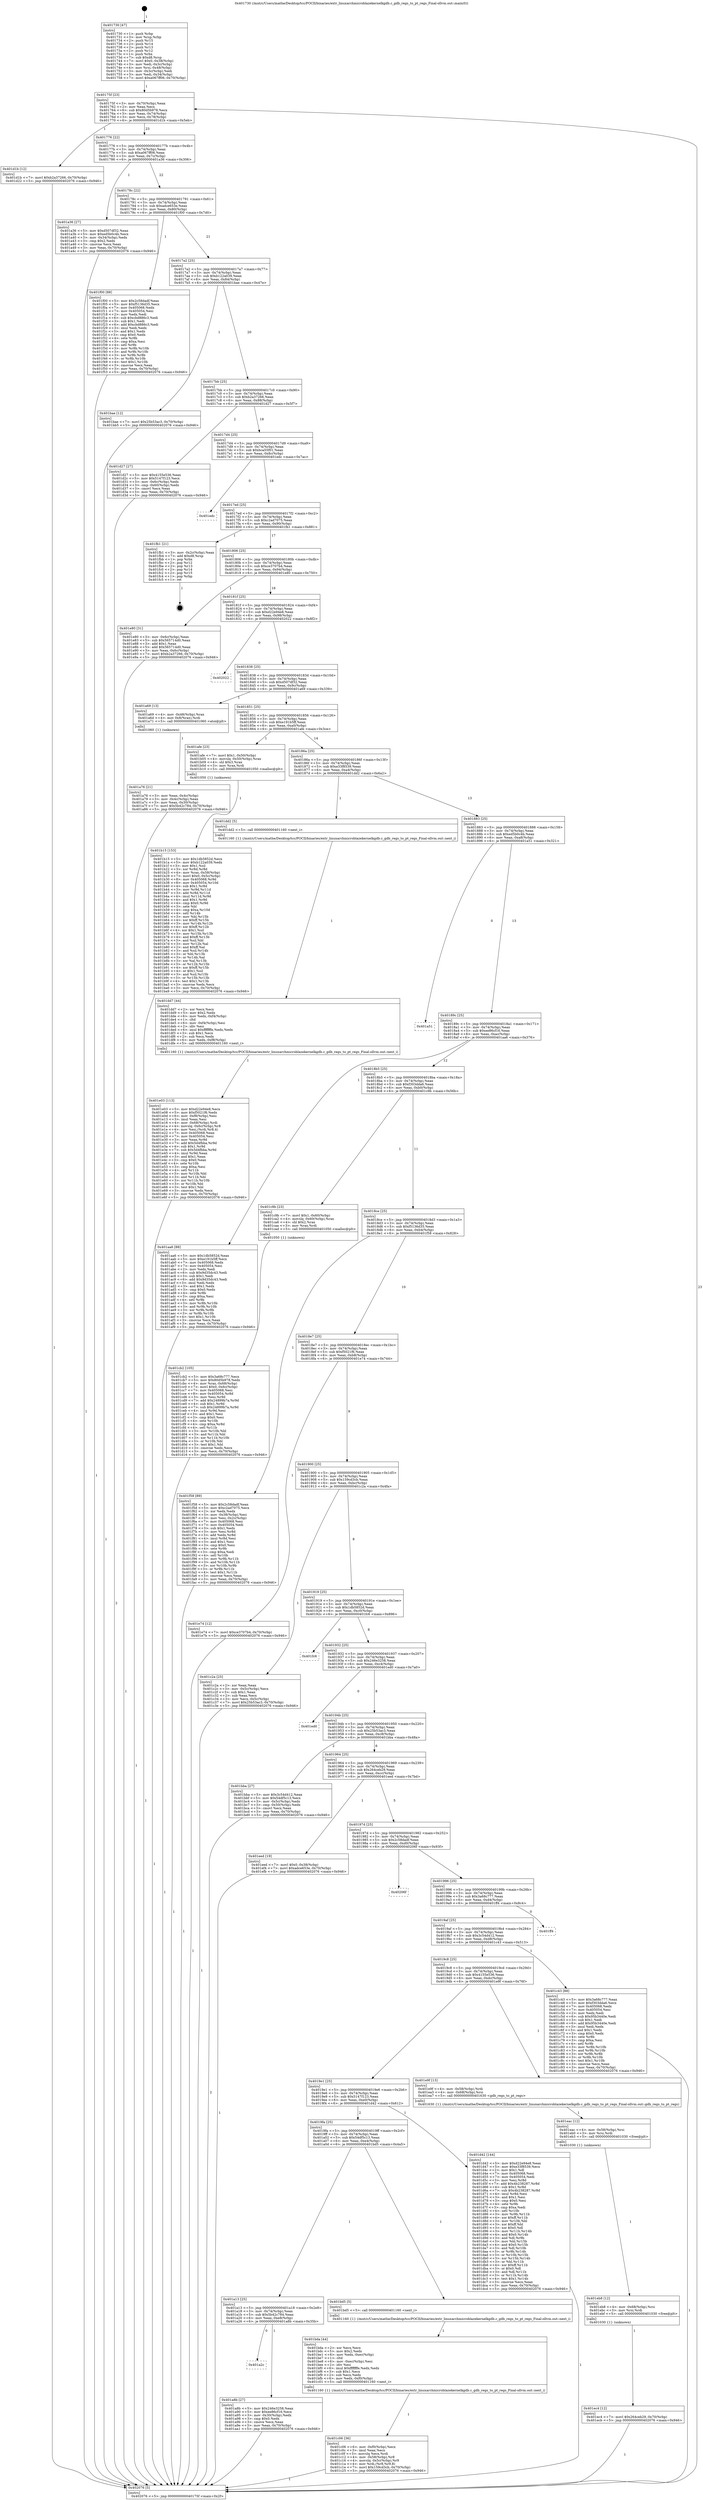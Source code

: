 digraph "0x401730" {
  label = "0x401730 (/mnt/c/Users/mathe/Desktop/tcc/POCII/binaries/extr_linuxarchmicroblazekernelkgdb.c_gdb_regs_to_pt_regs_Final-ollvm.out::main(0))"
  labelloc = "t"
  node[shape=record]

  Entry [label="",width=0.3,height=0.3,shape=circle,fillcolor=black,style=filled]
  "0x40175f" [label="{
     0x40175f [23]\l
     | [instrs]\l
     &nbsp;&nbsp;0x40175f \<+3\>: mov -0x70(%rbp),%eax\l
     &nbsp;&nbsp;0x401762 \<+2\>: mov %eax,%ecx\l
     &nbsp;&nbsp;0x401764 \<+6\>: sub $0x80d5b978,%ecx\l
     &nbsp;&nbsp;0x40176a \<+3\>: mov %eax,-0x74(%rbp)\l
     &nbsp;&nbsp;0x40176d \<+3\>: mov %ecx,-0x78(%rbp)\l
     &nbsp;&nbsp;0x401770 \<+6\>: je 0000000000401d1b \<main+0x5eb\>\l
  }"]
  "0x401d1b" [label="{
     0x401d1b [12]\l
     | [instrs]\l
     &nbsp;&nbsp;0x401d1b \<+7\>: movl $0xb2a37266,-0x70(%rbp)\l
     &nbsp;&nbsp;0x401d22 \<+5\>: jmp 0000000000402076 \<main+0x946\>\l
  }"]
  "0x401776" [label="{
     0x401776 [22]\l
     | [instrs]\l
     &nbsp;&nbsp;0x401776 \<+5\>: jmp 000000000040177b \<main+0x4b\>\l
     &nbsp;&nbsp;0x40177b \<+3\>: mov -0x74(%rbp),%eax\l
     &nbsp;&nbsp;0x40177e \<+5\>: sub $0xa067ff06,%eax\l
     &nbsp;&nbsp;0x401783 \<+3\>: mov %eax,-0x7c(%rbp)\l
     &nbsp;&nbsp;0x401786 \<+6\>: je 0000000000401a36 \<main+0x306\>\l
  }"]
  Exit [label="",width=0.3,height=0.3,shape=circle,fillcolor=black,style=filled,peripheries=2]
  "0x401a36" [label="{
     0x401a36 [27]\l
     | [instrs]\l
     &nbsp;&nbsp;0x401a36 \<+5\>: mov $0xd507df32,%eax\l
     &nbsp;&nbsp;0x401a3b \<+5\>: mov $0xed5b0c4b,%ecx\l
     &nbsp;&nbsp;0x401a40 \<+3\>: mov -0x34(%rbp),%edx\l
     &nbsp;&nbsp;0x401a43 \<+3\>: cmp $0x2,%edx\l
     &nbsp;&nbsp;0x401a46 \<+3\>: cmovne %ecx,%eax\l
     &nbsp;&nbsp;0x401a49 \<+3\>: mov %eax,-0x70(%rbp)\l
     &nbsp;&nbsp;0x401a4c \<+5\>: jmp 0000000000402076 \<main+0x946\>\l
  }"]
  "0x40178c" [label="{
     0x40178c [22]\l
     | [instrs]\l
     &nbsp;&nbsp;0x40178c \<+5\>: jmp 0000000000401791 \<main+0x61\>\l
     &nbsp;&nbsp;0x401791 \<+3\>: mov -0x74(%rbp),%eax\l
     &nbsp;&nbsp;0x401794 \<+5\>: sub $0xadce653e,%eax\l
     &nbsp;&nbsp;0x401799 \<+3\>: mov %eax,-0x80(%rbp)\l
     &nbsp;&nbsp;0x40179c \<+6\>: je 0000000000401f00 \<main+0x7d0\>\l
  }"]
  "0x402076" [label="{
     0x402076 [5]\l
     | [instrs]\l
     &nbsp;&nbsp;0x402076 \<+5\>: jmp 000000000040175f \<main+0x2f\>\l
  }"]
  "0x401730" [label="{
     0x401730 [47]\l
     | [instrs]\l
     &nbsp;&nbsp;0x401730 \<+1\>: push %rbp\l
     &nbsp;&nbsp;0x401731 \<+3\>: mov %rsp,%rbp\l
     &nbsp;&nbsp;0x401734 \<+2\>: push %r15\l
     &nbsp;&nbsp;0x401736 \<+2\>: push %r14\l
     &nbsp;&nbsp;0x401738 \<+2\>: push %r13\l
     &nbsp;&nbsp;0x40173a \<+2\>: push %r12\l
     &nbsp;&nbsp;0x40173c \<+1\>: push %rbx\l
     &nbsp;&nbsp;0x40173d \<+7\>: sub $0xd8,%rsp\l
     &nbsp;&nbsp;0x401744 \<+7\>: movl $0x0,-0x38(%rbp)\l
     &nbsp;&nbsp;0x40174b \<+3\>: mov %edi,-0x3c(%rbp)\l
     &nbsp;&nbsp;0x40174e \<+4\>: mov %rsi,-0x48(%rbp)\l
     &nbsp;&nbsp;0x401752 \<+3\>: mov -0x3c(%rbp),%edi\l
     &nbsp;&nbsp;0x401755 \<+3\>: mov %edi,-0x34(%rbp)\l
     &nbsp;&nbsp;0x401758 \<+7\>: movl $0xa067ff06,-0x70(%rbp)\l
  }"]
  "0x401ec4" [label="{
     0x401ec4 [12]\l
     | [instrs]\l
     &nbsp;&nbsp;0x401ec4 \<+7\>: movl $0x264ceb29,-0x70(%rbp)\l
     &nbsp;&nbsp;0x401ecb \<+5\>: jmp 0000000000402076 \<main+0x946\>\l
  }"]
  "0x401f00" [label="{
     0x401f00 [88]\l
     | [instrs]\l
     &nbsp;&nbsp;0x401f00 \<+5\>: mov $0x2c58dadf,%eax\l
     &nbsp;&nbsp;0x401f05 \<+5\>: mov $0xf5136d35,%ecx\l
     &nbsp;&nbsp;0x401f0a \<+7\>: mov 0x405068,%edx\l
     &nbsp;&nbsp;0x401f11 \<+7\>: mov 0x405054,%esi\l
     &nbsp;&nbsp;0x401f18 \<+2\>: mov %edx,%edi\l
     &nbsp;&nbsp;0x401f1a \<+6\>: sub $0xcbd886c3,%edi\l
     &nbsp;&nbsp;0x401f20 \<+3\>: sub $0x1,%edi\l
     &nbsp;&nbsp;0x401f23 \<+6\>: add $0xcbd886c3,%edi\l
     &nbsp;&nbsp;0x401f29 \<+3\>: imul %edi,%edx\l
     &nbsp;&nbsp;0x401f2c \<+3\>: and $0x1,%edx\l
     &nbsp;&nbsp;0x401f2f \<+3\>: cmp $0x0,%edx\l
     &nbsp;&nbsp;0x401f32 \<+4\>: sete %r8b\l
     &nbsp;&nbsp;0x401f36 \<+3\>: cmp $0xa,%esi\l
     &nbsp;&nbsp;0x401f39 \<+4\>: setl %r9b\l
     &nbsp;&nbsp;0x401f3d \<+3\>: mov %r8b,%r10b\l
     &nbsp;&nbsp;0x401f40 \<+3\>: and %r9b,%r10b\l
     &nbsp;&nbsp;0x401f43 \<+3\>: xor %r9b,%r8b\l
     &nbsp;&nbsp;0x401f46 \<+3\>: or %r8b,%r10b\l
     &nbsp;&nbsp;0x401f49 \<+4\>: test $0x1,%r10b\l
     &nbsp;&nbsp;0x401f4d \<+3\>: cmovne %ecx,%eax\l
     &nbsp;&nbsp;0x401f50 \<+3\>: mov %eax,-0x70(%rbp)\l
     &nbsp;&nbsp;0x401f53 \<+5\>: jmp 0000000000402076 \<main+0x946\>\l
  }"]
  "0x4017a2" [label="{
     0x4017a2 [25]\l
     | [instrs]\l
     &nbsp;&nbsp;0x4017a2 \<+5\>: jmp 00000000004017a7 \<main+0x77\>\l
     &nbsp;&nbsp;0x4017a7 \<+3\>: mov -0x74(%rbp),%eax\l
     &nbsp;&nbsp;0x4017aa \<+5\>: sub $0xb122a039,%eax\l
     &nbsp;&nbsp;0x4017af \<+6\>: mov %eax,-0x84(%rbp)\l
     &nbsp;&nbsp;0x4017b5 \<+6\>: je 0000000000401bae \<main+0x47e\>\l
  }"]
  "0x401eb8" [label="{
     0x401eb8 [12]\l
     | [instrs]\l
     &nbsp;&nbsp;0x401eb8 \<+4\>: mov -0x68(%rbp),%rsi\l
     &nbsp;&nbsp;0x401ebc \<+3\>: mov %rsi,%rdi\l
     &nbsp;&nbsp;0x401ebf \<+5\>: call 0000000000401030 \<free@plt\>\l
     | [calls]\l
     &nbsp;&nbsp;0x401030 \{1\} (unknown)\l
  }"]
  "0x401bae" [label="{
     0x401bae [12]\l
     | [instrs]\l
     &nbsp;&nbsp;0x401bae \<+7\>: movl $0x25b53ac3,-0x70(%rbp)\l
     &nbsp;&nbsp;0x401bb5 \<+5\>: jmp 0000000000402076 \<main+0x946\>\l
  }"]
  "0x4017bb" [label="{
     0x4017bb [25]\l
     | [instrs]\l
     &nbsp;&nbsp;0x4017bb \<+5\>: jmp 00000000004017c0 \<main+0x90\>\l
     &nbsp;&nbsp;0x4017c0 \<+3\>: mov -0x74(%rbp),%eax\l
     &nbsp;&nbsp;0x4017c3 \<+5\>: sub $0xb2a37266,%eax\l
     &nbsp;&nbsp;0x4017c8 \<+6\>: mov %eax,-0x88(%rbp)\l
     &nbsp;&nbsp;0x4017ce \<+6\>: je 0000000000401d27 \<main+0x5f7\>\l
  }"]
  "0x401eac" [label="{
     0x401eac [12]\l
     | [instrs]\l
     &nbsp;&nbsp;0x401eac \<+4\>: mov -0x58(%rbp),%rsi\l
     &nbsp;&nbsp;0x401eb0 \<+3\>: mov %rsi,%rdi\l
     &nbsp;&nbsp;0x401eb3 \<+5\>: call 0000000000401030 \<free@plt\>\l
     | [calls]\l
     &nbsp;&nbsp;0x401030 \{1\} (unknown)\l
  }"]
  "0x401d27" [label="{
     0x401d27 [27]\l
     | [instrs]\l
     &nbsp;&nbsp;0x401d27 \<+5\>: mov $0x4155e536,%eax\l
     &nbsp;&nbsp;0x401d2c \<+5\>: mov $0x5147f123,%ecx\l
     &nbsp;&nbsp;0x401d31 \<+3\>: mov -0x6c(%rbp),%edx\l
     &nbsp;&nbsp;0x401d34 \<+3\>: cmp -0x60(%rbp),%edx\l
     &nbsp;&nbsp;0x401d37 \<+3\>: cmovl %ecx,%eax\l
     &nbsp;&nbsp;0x401d3a \<+3\>: mov %eax,-0x70(%rbp)\l
     &nbsp;&nbsp;0x401d3d \<+5\>: jmp 0000000000402076 \<main+0x946\>\l
  }"]
  "0x4017d4" [label="{
     0x4017d4 [25]\l
     | [instrs]\l
     &nbsp;&nbsp;0x4017d4 \<+5\>: jmp 00000000004017d9 \<main+0xa9\>\l
     &nbsp;&nbsp;0x4017d9 \<+3\>: mov -0x74(%rbp),%eax\l
     &nbsp;&nbsp;0x4017dc \<+5\>: sub $0xbca55f01,%eax\l
     &nbsp;&nbsp;0x4017e1 \<+6\>: mov %eax,-0x8c(%rbp)\l
     &nbsp;&nbsp;0x4017e7 \<+6\>: je 0000000000401edc \<main+0x7ac\>\l
  }"]
  "0x401e03" [label="{
     0x401e03 [113]\l
     | [instrs]\l
     &nbsp;&nbsp;0x401e03 \<+5\>: mov $0xd22e94e8,%ecx\l
     &nbsp;&nbsp;0x401e08 \<+5\>: mov $0xf5021f6,%edx\l
     &nbsp;&nbsp;0x401e0d \<+6\>: mov -0xf8(%rbp),%esi\l
     &nbsp;&nbsp;0x401e13 \<+3\>: imul %eax,%esi\l
     &nbsp;&nbsp;0x401e16 \<+4\>: mov -0x68(%rbp),%rdi\l
     &nbsp;&nbsp;0x401e1a \<+4\>: movslq -0x6c(%rbp),%r8\l
     &nbsp;&nbsp;0x401e1e \<+4\>: mov %esi,(%rdi,%r8,4)\l
     &nbsp;&nbsp;0x401e22 \<+7\>: mov 0x405068,%eax\l
     &nbsp;&nbsp;0x401e29 \<+7\>: mov 0x405054,%esi\l
     &nbsp;&nbsp;0x401e30 \<+3\>: mov %eax,%r9d\l
     &nbsp;&nbsp;0x401e33 \<+7\>: add $0x5d4fbba,%r9d\l
     &nbsp;&nbsp;0x401e3a \<+4\>: sub $0x1,%r9d\l
     &nbsp;&nbsp;0x401e3e \<+7\>: sub $0x5d4fbba,%r9d\l
     &nbsp;&nbsp;0x401e45 \<+4\>: imul %r9d,%eax\l
     &nbsp;&nbsp;0x401e49 \<+3\>: and $0x1,%eax\l
     &nbsp;&nbsp;0x401e4c \<+3\>: cmp $0x0,%eax\l
     &nbsp;&nbsp;0x401e4f \<+4\>: sete %r10b\l
     &nbsp;&nbsp;0x401e53 \<+3\>: cmp $0xa,%esi\l
     &nbsp;&nbsp;0x401e56 \<+4\>: setl %r11b\l
     &nbsp;&nbsp;0x401e5a \<+3\>: mov %r10b,%bl\l
     &nbsp;&nbsp;0x401e5d \<+3\>: and %r11b,%bl\l
     &nbsp;&nbsp;0x401e60 \<+3\>: xor %r11b,%r10b\l
     &nbsp;&nbsp;0x401e63 \<+3\>: or %r10b,%bl\l
     &nbsp;&nbsp;0x401e66 \<+3\>: test $0x1,%bl\l
     &nbsp;&nbsp;0x401e69 \<+3\>: cmovne %edx,%ecx\l
     &nbsp;&nbsp;0x401e6c \<+3\>: mov %ecx,-0x70(%rbp)\l
     &nbsp;&nbsp;0x401e6f \<+5\>: jmp 0000000000402076 \<main+0x946\>\l
  }"]
  "0x401edc" [label="{
     0x401edc\l
  }", style=dashed]
  "0x4017ed" [label="{
     0x4017ed [25]\l
     | [instrs]\l
     &nbsp;&nbsp;0x4017ed \<+5\>: jmp 00000000004017f2 \<main+0xc2\>\l
     &nbsp;&nbsp;0x4017f2 \<+3\>: mov -0x74(%rbp),%eax\l
     &nbsp;&nbsp;0x4017f5 \<+5\>: sub $0xc2ad7075,%eax\l
     &nbsp;&nbsp;0x4017fa \<+6\>: mov %eax,-0x90(%rbp)\l
     &nbsp;&nbsp;0x401800 \<+6\>: je 0000000000401fb1 \<main+0x881\>\l
  }"]
  "0x401dd7" [label="{
     0x401dd7 [44]\l
     | [instrs]\l
     &nbsp;&nbsp;0x401dd7 \<+2\>: xor %ecx,%ecx\l
     &nbsp;&nbsp;0x401dd9 \<+5\>: mov $0x2,%edx\l
     &nbsp;&nbsp;0x401dde \<+6\>: mov %edx,-0xf4(%rbp)\l
     &nbsp;&nbsp;0x401de4 \<+1\>: cltd\l
     &nbsp;&nbsp;0x401de5 \<+6\>: mov -0xf4(%rbp),%esi\l
     &nbsp;&nbsp;0x401deb \<+2\>: idiv %esi\l
     &nbsp;&nbsp;0x401ded \<+6\>: imul $0xfffffffe,%edx,%edx\l
     &nbsp;&nbsp;0x401df3 \<+3\>: sub $0x1,%ecx\l
     &nbsp;&nbsp;0x401df6 \<+2\>: sub %ecx,%edx\l
     &nbsp;&nbsp;0x401df8 \<+6\>: mov %edx,-0xf8(%rbp)\l
     &nbsp;&nbsp;0x401dfe \<+5\>: call 0000000000401160 \<next_i\>\l
     | [calls]\l
     &nbsp;&nbsp;0x401160 \{1\} (/mnt/c/Users/mathe/Desktop/tcc/POCII/binaries/extr_linuxarchmicroblazekernelkgdb.c_gdb_regs_to_pt_regs_Final-ollvm.out::next_i)\l
  }"]
  "0x401fb1" [label="{
     0x401fb1 [21]\l
     | [instrs]\l
     &nbsp;&nbsp;0x401fb1 \<+3\>: mov -0x2c(%rbp),%eax\l
     &nbsp;&nbsp;0x401fb4 \<+7\>: add $0xd8,%rsp\l
     &nbsp;&nbsp;0x401fbb \<+1\>: pop %rbx\l
     &nbsp;&nbsp;0x401fbc \<+2\>: pop %r12\l
     &nbsp;&nbsp;0x401fbe \<+2\>: pop %r13\l
     &nbsp;&nbsp;0x401fc0 \<+2\>: pop %r14\l
     &nbsp;&nbsp;0x401fc2 \<+2\>: pop %r15\l
     &nbsp;&nbsp;0x401fc4 \<+1\>: pop %rbp\l
     &nbsp;&nbsp;0x401fc5 \<+1\>: ret\l
  }"]
  "0x401806" [label="{
     0x401806 [25]\l
     | [instrs]\l
     &nbsp;&nbsp;0x401806 \<+5\>: jmp 000000000040180b \<main+0xdb\>\l
     &nbsp;&nbsp;0x40180b \<+3\>: mov -0x74(%rbp),%eax\l
     &nbsp;&nbsp;0x40180e \<+5\>: sub $0xce3707b4,%eax\l
     &nbsp;&nbsp;0x401813 \<+6\>: mov %eax,-0x94(%rbp)\l
     &nbsp;&nbsp;0x401819 \<+6\>: je 0000000000401e80 \<main+0x750\>\l
  }"]
  "0x401cb2" [label="{
     0x401cb2 [105]\l
     | [instrs]\l
     &nbsp;&nbsp;0x401cb2 \<+5\>: mov $0x3a68c777,%ecx\l
     &nbsp;&nbsp;0x401cb7 \<+5\>: mov $0x80d5b978,%edx\l
     &nbsp;&nbsp;0x401cbc \<+4\>: mov %rax,-0x68(%rbp)\l
     &nbsp;&nbsp;0x401cc0 \<+7\>: movl $0x0,-0x6c(%rbp)\l
     &nbsp;&nbsp;0x401cc7 \<+7\>: mov 0x405068,%esi\l
     &nbsp;&nbsp;0x401cce \<+8\>: mov 0x405054,%r8d\l
     &nbsp;&nbsp;0x401cd6 \<+3\>: mov %esi,%r9d\l
     &nbsp;&nbsp;0x401cd9 \<+7\>: add $0x24899b7a,%r9d\l
     &nbsp;&nbsp;0x401ce0 \<+4\>: sub $0x1,%r9d\l
     &nbsp;&nbsp;0x401ce4 \<+7\>: sub $0x24899b7a,%r9d\l
     &nbsp;&nbsp;0x401ceb \<+4\>: imul %r9d,%esi\l
     &nbsp;&nbsp;0x401cef \<+3\>: and $0x1,%esi\l
     &nbsp;&nbsp;0x401cf2 \<+3\>: cmp $0x0,%esi\l
     &nbsp;&nbsp;0x401cf5 \<+4\>: sete %r10b\l
     &nbsp;&nbsp;0x401cf9 \<+4\>: cmp $0xa,%r8d\l
     &nbsp;&nbsp;0x401cfd \<+4\>: setl %r11b\l
     &nbsp;&nbsp;0x401d01 \<+3\>: mov %r10b,%bl\l
     &nbsp;&nbsp;0x401d04 \<+3\>: and %r11b,%bl\l
     &nbsp;&nbsp;0x401d07 \<+3\>: xor %r11b,%r10b\l
     &nbsp;&nbsp;0x401d0a \<+3\>: or %r10b,%bl\l
     &nbsp;&nbsp;0x401d0d \<+3\>: test $0x1,%bl\l
     &nbsp;&nbsp;0x401d10 \<+3\>: cmovne %edx,%ecx\l
     &nbsp;&nbsp;0x401d13 \<+3\>: mov %ecx,-0x70(%rbp)\l
     &nbsp;&nbsp;0x401d16 \<+5\>: jmp 0000000000402076 \<main+0x946\>\l
  }"]
  "0x401e80" [label="{
     0x401e80 [31]\l
     | [instrs]\l
     &nbsp;&nbsp;0x401e80 \<+3\>: mov -0x6c(%rbp),%eax\l
     &nbsp;&nbsp;0x401e83 \<+5\>: sub $0x565714d0,%eax\l
     &nbsp;&nbsp;0x401e88 \<+3\>: add $0x1,%eax\l
     &nbsp;&nbsp;0x401e8b \<+5\>: add $0x565714d0,%eax\l
     &nbsp;&nbsp;0x401e90 \<+3\>: mov %eax,-0x6c(%rbp)\l
     &nbsp;&nbsp;0x401e93 \<+7\>: movl $0xb2a37266,-0x70(%rbp)\l
     &nbsp;&nbsp;0x401e9a \<+5\>: jmp 0000000000402076 \<main+0x946\>\l
  }"]
  "0x40181f" [label="{
     0x40181f [25]\l
     | [instrs]\l
     &nbsp;&nbsp;0x40181f \<+5\>: jmp 0000000000401824 \<main+0xf4\>\l
     &nbsp;&nbsp;0x401824 \<+3\>: mov -0x74(%rbp),%eax\l
     &nbsp;&nbsp;0x401827 \<+5\>: sub $0xd22e94e8,%eax\l
     &nbsp;&nbsp;0x40182c \<+6\>: mov %eax,-0x98(%rbp)\l
     &nbsp;&nbsp;0x401832 \<+6\>: je 0000000000402022 \<main+0x8f2\>\l
  }"]
  "0x401c06" [label="{
     0x401c06 [36]\l
     | [instrs]\l
     &nbsp;&nbsp;0x401c06 \<+6\>: mov -0xf0(%rbp),%ecx\l
     &nbsp;&nbsp;0x401c0c \<+3\>: imul %eax,%ecx\l
     &nbsp;&nbsp;0x401c0f \<+3\>: movslq %ecx,%rdi\l
     &nbsp;&nbsp;0x401c12 \<+4\>: mov -0x58(%rbp),%r8\l
     &nbsp;&nbsp;0x401c16 \<+4\>: movslq -0x5c(%rbp),%r9\l
     &nbsp;&nbsp;0x401c1a \<+4\>: mov %rdi,(%r8,%r9,8)\l
     &nbsp;&nbsp;0x401c1e \<+7\>: movl $0x159cd3cb,-0x70(%rbp)\l
     &nbsp;&nbsp;0x401c25 \<+5\>: jmp 0000000000402076 \<main+0x946\>\l
  }"]
  "0x402022" [label="{
     0x402022\l
  }", style=dashed]
  "0x401838" [label="{
     0x401838 [25]\l
     | [instrs]\l
     &nbsp;&nbsp;0x401838 \<+5\>: jmp 000000000040183d \<main+0x10d\>\l
     &nbsp;&nbsp;0x40183d \<+3\>: mov -0x74(%rbp),%eax\l
     &nbsp;&nbsp;0x401840 \<+5\>: sub $0xd507df32,%eax\l
     &nbsp;&nbsp;0x401845 \<+6\>: mov %eax,-0x9c(%rbp)\l
     &nbsp;&nbsp;0x40184b \<+6\>: je 0000000000401a69 \<main+0x339\>\l
  }"]
  "0x401bda" [label="{
     0x401bda [44]\l
     | [instrs]\l
     &nbsp;&nbsp;0x401bda \<+2\>: xor %ecx,%ecx\l
     &nbsp;&nbsp;0x401bdc \<+5\>: mov $0x2,%edx\l
     &nbsp;&nbsp;0x401be1 \<+6\>: mov %edx,-0xec(%rbp)\l
     &nbsp;&nbsp;0x401be7 \<+1\>: cltd\l
     &nbsp;&nbsp;0x401be8 \<+6\>: mov -0xec(%rbp),%esi\l
     &nbsp;&nbsp;0x401bee \<+2\>: idiv %esi\l
     &nbsp;&nbsp;0x401bf0 \<+6\>: imul $0xfffffffe,%edx,%edx\l
     &nbsp;&nbsp;0x401bf6 \<+3\>: sub $0x1,%ecx\l
     &nbsp;&nbsp;0x401bf9 \<+2\>: sub %ecx,%edx\l
     &nbsp;&nbsp;0x401bfb \<+6\>: mov %edx,-0xf0(%rbp)\l
     &nbsp;&nbsp;0x401c01 \<+5\>: call 0000000000401160 \<next_i\>\l
     | [calls]\l
     &nbsp;&nbsp;0x401160 \{1\} (/mnt/c/Users/mathe/Desktop/tcc/POCII/binaries/extr_linuxarchmicroblazekernelkgdb.c_gdb_regs_to_pt_regs_Final-ollvm.out::next_i)\l
  }"]
  "0x401a69" [label="{
     0x401a69 [13]\l
     | [instrs]\l
     &nbsp;&nbsp;0x401a69 \<+4\>: mov -0x48(%rbp),%rax\l
     &nbsp;&nbsp;0x401a6d \<+4\>: mov 0x8(%rax),%rdi\l
     &nbsp;&nbsp;0x401a71 \<+5\>: call 0000000000401060 \<atoi@plt\>\l
     | [calls]\l
     &nbsp;&nbsp;0x401060 \{1\} (unknown)\l
  }"]
  "0x401851" [label="{
     0x401851 [25]\l
     | [instrs]\l
     &nbsp;&nbsp;0x401851 \<+5\>: jmp 0000000000401856 \<main+0x126\>\l
     &nbsp;&nbsp;0x401856 \<+3\>: mov -0x74(%rbp),%eax\l
     &nbsp;&nbsp;0x401859 \<+5\>: sub $0xe191b5ff,%eax\l
     &nbsp;&nbsp;0x40185e \<+6\>: mov %eax,-0xa0(%rbp)\l
     &nbsp;&nbsp;0x401864 \<+6\>: je 0000000000401afe \<main+0x3ce\>\l
  }"]
  "0x401a76" [label="{
     0x401a76 [21]\l
     | [instrs]\l
     &nbsp;&nbsp;0x401a76 \<+3\>: mov %eax,-0x4c(%rbp)\l
     &nbsp;&nbsp;0x401a79 \<+3\>: mov -0x4c(%rbp),%eax\l
     &nbsp;&nbsp;0x401a7c \<+3\>: mov %eax,-0x30(%rbp)\l
     &nbsp;&nbsp;0x401a7f \<+7\>: movl $0x5b42c784,-0x70(%rbp)\l
     &nbsp;&nbsp;0x401a86 \<+5\>: jmp 0000000000402076 \<main+0x946\>\l
  }"]
  "0x401b15" [label="{
     0x401b15 [153]\l
     | [instrs]\l
     &nbsp;&nbsp;0x401b15 \<+5\>: mov $0x1db5852d,%ecx\l
     &nbsp;&nbsp;0x401b1a \<+5\>: mov $0xb122a039,%edx\l
     &nbsp;&nbsp;0x401b1f \<+3\>: mov $0x1,%sil\l
     &nbsp;&nbsp;0x401b22 \<+3\>: xor %r8d,%r8d\l
     &nbsp;&nbsp;0x401b25 \<+4\>: mov %rax,-0x58(%rbp)\l
     &nbsp;&nbsp;0x401b29 \<+7\>: movl $0x0,-0x5c(%rbp)\l
     &nbsp;&nbsp;0x401b30 \<+8\>: mov 0x405068,%r9d\l
     &nbsp;&nbsp;0x401b38 \<+8\>: mov 0x405054,%r10d\l
     &nbsp;&nbsp;0x401b40 \<+4\>: sub $0x1,%r8d\l
     &nbsp;&nbsp;0x401b44 \<+3\>: mov %r9d,%r11d\l
     &nbsp;&nbsp;0x401b47 \<+3\>: add %r8d,%r11d\l
     &nbsp;&nbsp;0x401b4a \<+4\>: imul %r11d,%r9d\l
     &nbsp;&nbsp;0x401b4e \<+4\>: and $0x1,%r9d\l
     &nbsp;&nbsp;0x401b52 \<+4\>: cmp $0x0,%r9d\l
     &nbsp;&nbsp;0x401b56 \<+3\>: sete %bl\l
     &nbsp;&nbsp;0x401b59 \<+4\>: cmp $0xa,%r10d\l
     &nbsp;&nbsp;0x401b5d \<+4\>: setl %r14b\l
     &nbsp;&nbsp;0x401b61 \<+3\>: mov %bl,%r15b\l
     &nbsp;&nbsp;0x401b64 \<+4\>: xor $0xff,%r15b\l
     &nbsp;&nbsp;0x401b68 \<+3\>: mov %r14b,%r12b\l
     &nbsp;&nbsp;0x401b6b \<+4\>: xor $0xff,%r12b\l
     &nbsp;&nbsp;0x401b6f \<+4\>: xor $0x1,%sil\l
     &nbsp;&nbsp;0x401b73 \<+3\>: mov %r15b,%r13b\l
     &nbsp;&nbsp;0x401b76 \<+4\>: and $0xff,%r13b\l
     &nbsp;&nbsp;0x401b7a \<+3\>: and %sil,%bl\l
     &nbsp;&nbsp;0x401b7d \<+3\>: mov %r12b,%al\l
     &nbsp;&nbsp;0x401b80 \<+2\>: and $0xff,%al\l
     &nbsp;&nbsp;0x401b82 \<+3\>: and %sil,%r14b\l
     &nbsp;&nbsp;0x401b85 \<+3\>: or %bl,%r13b\l
     &nbsp;&nbsp;0x401b88 \<+3\>: or %r14b,%al\l
     &nbsp;&nbsp;0x401b8b \<+3\>: xor %al,%r13b\l
     &nbsp;&nbsp;0x401b8e \<+3\>: or %r12b,%r15b\l
     &nbsp;&nbsp;0x401b91 \<+4\>: xor $0xff,%r15b\l
     &nbsp;&nbsp;0x401b95 \<+4\>: or $0x1,%sil\l
     &nbsp;&nbsp;0x401b99 \<+3\>: and %sil,%r15b\l
     &nbsp;&nbsp;0x401b9c \<+3\>: or %r15b,%r13b\l
     &nbsp;&nbsp;0x401b9f \<+4\>: test $0x1,%r13b\l
     &nbsp;&nbsp;0x401ba3 \<+3\>: cmovne %edx,%ecx\l
     &nbsp;&nbsp;0x401ba6 \<+3\>: mov %ecx,-0x70(%rbp)\l
     &nbsp;&nbsp;0x401ba9 \<+5\>: jmp 0000000000402076 \<main+0x946\>\l
  }"]
  "0x401afe" [label="{
     0x401afe [23]\l
     | [instrs]\l
     &nbsp;&nbsp;0x401afe \<+7\>: movl $0x1,-0x50(%rbp)\l
     &nbsp;&nbsp;0x401b05 \<+4\>: movslq -0x50(%rbp),%rax\l
     &nbsp;&nbsp;0x401b09 \<+4\>: shl $0x3,%rax\l
     &nbsp;&nbsp;0x401b0d \<+3\>: mov %rax,%rdi\l
     &nbsp;&nbsp;0x401b10 \<+5\>: call 0000000000401050 \<malloc@plt\>\l
     | [calls]\l
     &nbsp;&nbsp;0x401050 \{1\} (unknown)\l
  }"]
  "0x40186a" [label="{
     0x40186a [25]\l
     | [instrs]\l
     &nbsp;&nbsp;0x40186a \<+5\>: jmp 000000000040186f \<main+0x13f\>\l
     &nbsp;&nbsp;0x40186f \<+3\>: mov -0x74(%rbp),%eax\l
     &nbsp;&nbsp;0x401872 \<+5\>: sub $0xe33f8539,%eax\l
     &nbsp;&nbsp;0x401877 \<+6\>: mov %eax,-0xa4(%rbp)\l
     &nbsp;&nbsp;0x40187d \<+6\>: je 0000000000401dd2 \<main+0x6a2\>\l
  }"]
  "0x401a2c" [label="{
     0x401a2c\l
  }", style=dashed]
  "0x401dd2" [label="{
     0x401dd2 [5]\l
     | [instrs]\l
     &nbsp;&nbsp;0x401dd2 \<+5\>: call 0000000000401160 \<next_i\>\l
     | [calls]\l
     &nbsp;&nbsp;0x401160 \{1\} (/mnt/c/Users/mathe/Desktop/tcc/POCII/binaries/extr_linuxarchmicroblazekernelkgdb.c_gdb_regs_to_pt_regs_Final-ollvm.out::next_i)\l
  }"]
  "0x401883" [label="{
     0x401883 [25]\l
     | [instrs]\l
     &nbsp;&nbsp;0x401883 \<+5\>: jmp 0000000000401888 \<main+0x158\>\l
     &nbsp;&nbsp;0x401888 \<+3\>: mov -0x74(%rbp),%eax\l
     &nbsp;&nbsp;0x40188b \<+5\>: sub $0xed5b0c4b,%eax\l
     &nbsp;&nbsp;0x401890 \<+6\>: mov %eax,-0xa8(%rbp)\l
     &nbsp;&nbsp;0x401896 \<+6\>: je 0000000000401a51 \<main+0x321\>\l
  }"]
  "0x401a8b" [label="{
     0x401a8b [27]\l
     | [instrs]\l
     &nbsp;&nbsp;0x401a8b \<+5\>: mov $0x246e3258,%eax\l
     &nbsp;&nbsp;0x401a90 \<+5\>: mov $0xee86cf16,%ecx\l
     &nbsp;&nbsp;0x401a95 \<+3\>: mov -0x30(%rbp),%edx\l
     &nbsp;&nbsp;0x401a98 \<+3\>: cmp $0x0,%edx\l
     &nbsp;&nbsp;0x401a9b \<+3\>: cmove %ecx,%eax\l
     &nbsp;&nbsp;0x401a9e \<+3\>: mov %eax,-0x70(%rbp)\l
     &nbsp;&nbsp;0x401aa1 \<+5\>: jmp 0000000000402076 \<main+0x946\>\l
  }"]
  "0x401a51" [label="{
     0x401a51\l
  }", style=dashed]
  "0x40189c" [label="{
     0x40189c [25]\l
     | [instrs]\l
     &nbsp;&nbsp;0x40189c \<+5\>: jmp 00000000004018a1 \<main+0x171\>\l
     &nbsp;&nbsp;0x4018a1 \<+3\>: mov -0x74(%rbp),%eax\l
     &nbsp;&nbsp;0x4018a4 \<+5\>: sub $0xee86cf16,%eax\l
     &nbsp;&nbsp;0x4018a9 \<+6\>: mov %eax,-0xac(%rbp)\l
     &nbsp;&nbsp;0x4018af \<+6\>: je 0000000000401aa6 \<main+0x376\>\l
  }"]
  "0x401a13" [label="{
     0x401a13 [25]\l
     | [instrs]\l
     &nbsp;&nbsp;0x401a13 \<+5\>: jmp 0000000000401a18 \<main+0x2e8\>\l
     &nbsp;&nbsp;0x401a18 \<+3\>: mov -0x74(%rbp),%eax\l
     &nbsp;&nbsp;0x401a1b \<+5\>: sub $0x5b42c784,%eax\l
     &nbsp;&nbsp;0x401a20 \<+6\>: mov %eax,-0xe8(%rbp)\l
     &nbsp;&nbsp;0x401a26 \<+6\>: je 0000000000401a8b \<main+0x35b\>\l
  }"]
  "0x401aa6" [label="{
     0x401aa6 [88]\l
     | [instrs]\l
     &nbsp;&nbsp;0x401aa6 \<+5\>: mov $0x1db5852d,%eax\l
     &nbsp;&nbsp;0x401aab \<+5\>: mov $0xe191b5ff,%ecx\l
     &nbsp;&nbsp;0x401ab0 \<+7\>: mov 0x405068,%edx\l
     &nbsp;&nbsp;0x401ab7 \<+7\>: mov 0x405054,%esi\l
     &nbsp;&nbsp;0x401abe \<+2\>: mov %edx,%edi\l
     &nbsp;&nbsp;0x401ac0 \<+6\>: sub $0x9d35dc43,%edi\l
     &nbsp;&nbsp;0x401ac6 \<+3\>: sub $0x1,%edi\l
     &nbsp;&nbsp;0x401ac9 \<+6\>: add $0x9d35dc43,%edi\l
     &nbsp;&nbsp;0x401acf \<+3\>: imul %edi,%edx\l
     &nbsp;&nbsp;0x401ad2 \<+3\>: and $0x1,%edx\l
     &nbsp;&nbsp;0x401ad5 \<+3\>: cmp $0x0,%edx\l
     &nbsp;&nbsp;0x401ad8 \<+4\>: sete %r8b\l
     &nbsp;&nbsp;0x401adc \<+3\>: cmp $0xa,%esi\l
     &nbsp;&nbsp;0x401adf \<+4\>: setl %r9b\l
     &nbsp;&nbsp;0x401ae3 \<+3\>: mov %r8b,%r10b\l
     &nbsp;&nbsp;0x401ae6 \<+3\>: and %r9b,%r10b\l
     &nbsp;&nbsp;0x401ae9 \<+3\>: xor %r9b,%r8b\l
     &nbsp;&nbsp;0x401aec \<+3\>: or %r8b,%r10b\l
     &nbsp;&nbsp;0x401aef \<+4\>: test $0x1,%r10b\l
     &nbsp;&nbsp;0x401af3 \<+3\>: cmovne %ecx,%eax\l
     &nbsp;&nbsp;0x401af6 \<+3\>: mov %eax,-0x70(%rbp)\l
     &nbsp;&nbsp;0x401af9 \<+5\>: jmp 0000000000402076 \<main+0x946\>\l
  }"]
  "0x4018b5" [label="{
     0x4018b5 [25]\l
     | [instrs]\l
     &nbsp;&nbsp;0x4018b5 \<+5\>: jmp 00000000004018ba \<main+0x18a\>\l
     &nbsp;&nbsp;0x4018ba \<+3\>: mov -0x74(%rbp),%eax\l
     &nbsp;&nbsp;0x4018bd \<+5\>: sub $0xf303dda6,%eax\l
     &nbsp;&nbsp;0x4018c2 \<+6\>: mov %eax,-0xb0(%rbp)\l
     &nbsp;&nbsp;0x4018c8 \<+6\>: je 0000000000401c9b \<main+0x56b\>\l
  }"]
  "0x401bd5" [label="{
     0x401bd5 [5]\l
     | [instrs]\l
     &nbsp;&nbsp;0x401bd5 \<+5\>: call 0000000000401160 \<next_i\>\l
     | [calls]\l
     &nbsp;&nbsp;0x401160 \{1\} (/mnt/c/Users/mathe/Desktop/tcc/POCII/binaries/extr_linuxarchmicroblazekernelkgdb.c_gdb_regs_to_pt_regs_Final-ollvm.out::next_i)\l
  }"]
  "0x401c9b" [label="{
     0x401c9b [23]\l
     | [instrs]\l
     &nbsp;&nbsp;0x401c9b \<+7\>: movl $0x1,-0x60(%rbp)\l
     &nbsp;&nbsp;0x401ca2 \<+4\>: movslq -0x60(%rbp),%rax\l
     &nbsp;&nbsp;0x401ca6 \<+4\>: shl $0x2,%rax\l
     &nbsp;&nbsp;0x401caa \<+3\>: mov %rax,%rdi\l
     &nbsp;&nbsp;0x401cad \<+5\>: call 0000000000401050 \<malloc@plt\>\l
     | [calls]\l
     &nbsp;&nbsp;0x401050 \{1\} (unknown)\l
  }"]
  "0x4018ce" [label="{
     0x4018ce [25]\l
     | [instrs]\l
     &nbsp;&nbsp;0x4018ce \<+5\>: jmp 00000000004018d3 \<main+0x1a3\>\l
     &nbsp;&nbsp;0x4018d3 \<+3\>: mov -0x74(%rbp),%eax\l
     &nbsp;&nbsp;0x4018d6 \<+5\>: sub $0xf5136d35,%eax\l
     &nbsp;&nbsp;0x4018db \<+6\>: mov %eax,-0xb4(%rbp)\l
     &nbsp;&nbsp;0x4018e1 \<+6\>: je 0000000000401f58 \<main+0x828\>\l
  }"]
  "0x4019fa" [label="{
     0x4019fa [25]\l
     | [instrs]\l
     &nbsp;&nbsp;0x4019fa \<+5\>: jmp 00000000004019ff \<main+0x2cf\>\l
     &nbsp;&nbsp;0x4019ff \<+3\>: mov -0x74(%rbp),%eax\l
     &nbsp;&nbsp;0x401a02 \<+5\>: sub $0x54df5c13,%eax\l
     &nbsp;&nbsp;0x401a07 \<+6\>: mov %eax,-0xe4(%rbp)\l
     &nbsp;&nbsp;0x401a0d \<+6\>: je 0000000000401bd5 \<main+0x4a5\>\l
  }"]
  "0x401f58" [label="{
     0x401f58 [89]\l
     | [instrs]\l
     &nbsp;&nbsp;0x401f58 \<+5\>: mov $0x2c58dadf,%eax\l
     &nbsp;&nbsp;0x401f5d \<+5\>: mov $0xc2ad7075,%ecx\l
     &nbsp;&nbsp;0x401f62 \<+2\>: xor %edx,%edx\l
     &nbsp;&nbsp;0x401f64 \<+3\>: mov -0x38(%rbp),%esi\l
     &nbsp;&nbsp;0x401f67 \<+3\>: mov %esi,-0x2c(%rbp)\l
     &nbsp;&nbsp;0x401f6a \<+7\>: mov 0x405068,%esi\l
     &nbsp;&nbsp;0x401f71 \<+7\>: mov 0x405054,%edi\l
     &nbsp;&nbsp;0x401f78 \<+3\>: sub $0x1,%edx\l
     &nbsp;&nbsp;0x401f7b \<+3\>: mov %esi,%r8d\l
     &nbsp;&nbsp;0x401f7e \<+3\>: add %edx,%r8d\l
     &nbsp;&nbsp;0x401f81 \<+4\>: imul %r8d,%esi\l
     &nbsp;&nbsp;0x401f85 \<+3\>: and $0x1,%esi\l
     &nbsp;&nbsp;0x401f88 \<+3\>: cmp $0x0,%esi\l
     &nbsp;&nbsp;0x401f8b \<+4\>: sete %r9b\l
     &nbsp;&nbsp;0x401f8f \<+3\>: cmp $0xa,%edi\l
     &nbsp;&nbsp;0x401f92 \<+4\>: setl %r10b\l
     &nbsp;&nbsp;0x401f96 \<+3\>: mov %r9b,%r11b\l
     &nbsp;&nbsp;0x401f99 \<+3\>: and %r10b,%r11b\l
     &nbsp;&nbsp;0x401f9c \<+3\>: xor %r10b,%r9b\l
     &nbsp;&nbsp;0x401f9f \<+3\>: or %r9b,%r11b\l
     &nbsp;&nbsp;0x401fa2 \<+4\>: test $0x1,%r11b\l
     &nbsp;&nbsp;0x401fa6 \<+3\>: cmovne %ecx,%eax\l
     &nbsp;&nbsp;0x401fa9 \<+3\>: mov %eax,-0x70(%rbp)\l
     &nbsp;&nbsp;0x401fac \<+5\>: jmp 0000000000402076 \<main+0x946\>\l
  }"]
  "0x4018e7" [label="{
     0x4018e7 [25]\l
     | [instrs]\l
     &nbsp;&nbsp;0x4018e7 \<+5\>: jmp 00000000004018ec \<main+0x1bc\>\l
     &nbsp;&nbsp;0x4018ec \<+3\>: mov -0x74(%rbp),%eax\l
     &nbsp;&nbsp;0x4018ef \<+5\>: sub $0xf5021f6,%eax\l
     &nbsp;&nbsp;0x4018f4 \<+6\>: mov %eax,-0xb8(%rbp)\l
     &nbsp;&nbsp;0x4018fa \<+6\>: je 0000000000401e74 \<main+0x744\>\l
  }"]
  "0x401d42" [label="{
     0x401d42 [144]\l
     | [instrs]\l
     &nbsp;&nbsp;0x401d42 \<+5\>: mov $0xd22e94e8,%eax\l
     &nbsp;&nbsp;0x401d47 \<+5\>: mov $0xe33f8539,%ecx\l
     &nbsp;&nbsp;0x401d4c \<+2\>: mov $0x1,%dl\l
     &nbsp;&nbsp;0x401d4e \<+7\>: mov 0x405068,%esi\l
     &nbsp;&nbsp;0x401d55 \<+7\>: mov 0x405054,%edi\l
     &nbsp;&nbsp;0x401d5c \<+3\>: mov %esi,%r8d\l
     &nbsp;&nbsp;0x401d5f \<+7\>: add $0x4b238287,%r8d\l
     &nbsp;&nbsp;0x401d66 \<+4\>: sub $0x1,%r8d\l
     &nbsp;&nbsp;0x401d6a \<+7\>: sub $0x4b238287,%r8d\l
     &nbsp;&nbsp;0x401d71 \<+4\>: imul %r8d,%esi\l
     &nbsp;&nbsp;0x401d75 \<+3\>: and $0x1,%esi\l
     &nbsp;&nbsp;0x401d78 \<+3\>: cmp $0x0,%esi\l
     &nbsp;&nbsp;0x401d7b \<+4\>: sete %r9b\l
     &nbsp;&nbsp;0x401d7f \<+3\>: cmp $0xa,%edi\l
     &nbsp;&nbsp;0x401d82 \<+4\>: setl %r10b\l
     &nbsp;&nbsp;0x401d86 \<+3\>: mov %r9b,%r11b\l
     &nbsp;&nbsp;0x401d89 \<+4\>: xor $0xff,%r11b\l
     &nbsp;&nbsp;0x401d8d \<+3\>: mov %r10b,%bl\l
     &nbsp;&nbsp;0x401d90 \<+3\>: xor $0xff,%bl\l
     &nbsp;&nbsp;0x401d93 \<+3\>: xor $0x0,%dl\l
     &nbsp;&nbsp;0x401d96 \<+3\>: mov %r11b,%r14b\l
     &nbsp;&nbsp;0x401d99 \<+4\>: and $0x0,%r14b\l
     &nbsp;&nbsp;0x401d9d \<+3\>: and %dl,%r9b\l
     &nbsp;&nbsp;0x401da0 \<+3\>: mov %bl,%r15b\l
     &nbsp;&nbsp;0x401da3 \<+4\>: and $0x0,%r15b\l
     &nbsp;&nbsp;0x401da7 \<+3\>: and %dl,%r10b\l
     &nbsp;&nbsp;0x401daa \<+3\>: or %r9b,%r14b\l
     &nbsp;&nbsp;0x401dad \<+3\>: or %r10b,%r15b\l
     &nbsp;&nbsp;0x401db0 \<+3\>: xor %r15b,%r14b\l
     &nbsp;&nbsp;0x401db3 \<+3\>: or %bl,%r11b\l
     &nbsp;&nbsp;0x401db6 \<+4\>: xor $0xff,%r11b\l
     &nbsp;&nbsp;0x401dba \<+3\>: or $0x0,%dl\l
     &nbsp;&nbsp;0x401dbd \<+3\>: and %dl,%r11b\l
     &nbsp;&nbsp;0x401dc0 \<+3\>: or %r11b,%r14b\l
     &nbsp;&nbsp;0x401dc3 \<+4\>: test $0x1,%r14b\l
     &nbsp;&nbsp;0x401dc7 \<+3\>: cmovne %ecx,%eax\l
     &nbsp;&nbsp;0x401dca \<+3\>: mov %eax,-0x70(%rbp)\l
     &nbsp;&nbsp;0x401dcd \<+5\>: jmp 0000000000402076 \<main+0x946\>\l
  }"]
  "0x401e74" [label="{
     0x401e74 [12]\l
     | [instrs]\l
     &nbsp;&nbsp;0x401e74 \<+7\>: movl $0xce3707b4,-0x70(%rbp)\l
     &nbsp;&nbsp;0x401e7b \<+5\>: jmp 0000000000402076 \<main+0x946\>\l
  }"]
  "0x401900" [label="{
     0x401900 [25]\l
     | [instrs]\l
     &nbsp;&nbsp;0x401900 \<+5\>: jmp 0000000000401905 \<main+0x1d5\>\l
     &nbsp;&nbsp;0x401905 \<+3\>: mov -0x74(%rbp),%eax\l
     &nbsp;&nbsp;0x401908 \<+5\>: sub $0x159cd3cb,%eax\l
     &nbsp;&nbsp;0x40190d \<+6\>: mov %eax,-0xbc(%rbp)\l
     &nbsp;&nbsp;0x401913 \<+6\>: je 0000000000401c2a \<main+0x4fa\>\l
  }"]
  "0x4019e1" [label="{
     0x4019e1 [25]\l
     | [instrs]\l
     &nbsp;&nbsp;0x4019e1 \<+5\>: jmp 00000000004019e6 \<main+0x2b6\>\l
     &nbsp;&nbsp;0x4019e6 \<+3\>: mov -0x74(%rbp),%eax\l
     &nbsp;&nbsp;0x4019e9 \<+5\>: sub $0x5147f123,%eax\l
     &nbsp;&nbsp;0x4019ee \<+6\>: mov %eax,-0xe0(%rbp)\l
     &nbsp;&nbsp;0x4019f4 \<+6\>: je 0000000000401d42 \<main+0x612\>\l
  }"]
  "0x401c2a" [label="{
     0x401c2a [25]\l
     | [instrs]\l
     &nbsp;&nbsp;0x401c2a \<+2\>: xor %eax,%eax\l
     &nbsp;&nbsp;0x401c2c \<+3\>: mov -0x5c(%rbp),%ecx\l
     &nbsp;&nbsp;0x401c2f \<+3\>: sub $0x1,%eax\l
     &nbsp;&nbsp;0x401c32 \<+2\>: sub %eax,%ecx\l
     &nbsp;&nbsp;0x401c34 \<+3\>: mov %ecx,-0x5c(%rbp)\l
     &nbsp;&nbsp;0x401c37 \<+7\>: movl $0x25b53ac3,-0x70(%rbp)\l
     &nbsp;&nbsp;0x401c3e \<+5\>: jmp 0000000000402076 \<main+0x946\>\l
  }"]
  "0x401919" [label="{
     0x401919 [25]\l
     | [instrs]\l
     &nbsp;&nbsp;0x401919 \<+5\>: jmp 000000000040191e \<main+0x1ee\>\l
     &nbsp;&nbsp;0x40191e \<+3\>: mov -0x74(%rbp),%eax\l
     &nbsp;&nbsp;0x401921 \<+5\>: sub $0x1db5852d,%eax\l
     &nbsp;&nbsp;0x401926 \<+6\>: mov %eax,-0xc0(%rbp)\l
     &nbsp;&nbsp;0x40192c \<+6\>: je 0000000000401fc6 \<main+0x896\>\l
  }"]
  "0x401e9f" [label="{
     0x401e9f [13]\l
     | [instrs]\l
     &nbsp;&nbsp;0x401e9f \<+4\>: mov -0x58(%rbp),%rdi\l
     &nbsp;&nbsp;0x401ea3 \<+4\>: mov -0x68(%rbp),%rsi\l
     &nbsp;&nbsp;0x401ea7 \<+5\>: call 0000000000401630 \<gdb_regs_to_pt_regs\>\l
     | [calls]\l
     &nbsp;&nbsp;0x401630 \{1\} (/mnt/c/Users/mathe/Desktop/tcc/POCII/binaries/extr_linuxarchmicroblazekernelkgdb.c_gdb_regs_to_pt_regs_Final-ollvm.out::gdb_regs_to_pt_regs)\l
  }"]
  "0x401fc6" [label="{
     0x401fc6\l
  }", style=dashed]
  "0x401932" [label="{
     0x401932 [25]\l
     | [instrs]\l
     &nbsp;&nbsp;0x401932 \<+5\>: jmp 0000000000401937 \<main+0x207\>\l
     &nbsp;&nbsp;0x401937 \<+3\>: mov -0x74(%rbp),%eax\l
     &nbsp;&nbsp;0x40193a \<+5\>: sub $0x246e3258,%eax\l
     &nbsp;&nbsp;0x40193f \<+6\>: mov %eax,-0xc4(%rbp)\l
     &nbsp;&nbsp;0x401945 \<+6\>: je 0000000000401ed0 \<main+0x7a0\>\l
  }"]
  "0x4019c8" [label="{
     0x4019c8 [25]\l
     | [instrs]\l
     &nbsp;&nbsp;0x4019c8 \<+5\>: jmp 00000000004019cd \<main+0x29d\>\l
     &nbsp;&nbsp;0x4019cd \<+3\>: mov -0x74(%rbp),%eax\l
     &nbsp;&nbsp;0x4019d0 \<+5\>: sub $0x4155e536,%eax\l
     &nbsp;&nbsp;0x4019d5 \<+6\>: mov %eax,-0xdc(%rbp)\l
     &nbsp;&nbsp;0x4019db \<+6\>: je 0000000000401e9f \<main+0x76f\>\l
  }"]
  "0x401ed0" [label="{
     0x401ed0\l
  }", style=dashed]
  "0x40194b" [label="{
     0x40194b [25]\l
     | [instrs]\l
     &nbsp;&nbsp;0x40194b \<+5\>: jmp 0000000000401950 \<main+0x220\>\l
     &nbsp;&nbsp;0x401950 \<+3\>: mov -0x74(%rbp),%eax\l
     &nbsp;&nbsp;0x401953 \<+5\>: sub $0x25b53ac3,%eax\l
     &nbsp;&nbsp;0x401958 \<+6\>: mov %eax,-0xc8(%rbp)\l
     &nbsp;&nbsp;0x40195e \<+6\>: je 0000000000401bba \<main+0x48a\>\l
  }"]
  "0x401c43" [label="{
     0x401c43 [88]\l
     | [instrs]\l
     &nbsp;&nbsp;0x401c43 \<+5\>: mov $0x3a68c777,%eax\l
     &nbsp;&nbsp;0x401c48 \<+5\>: mov $0xf303dda6,%ecx\l
     &nbsp;&nbsp;0x401c4d \<+7\>: mov 0x405068,%edx\l
     &nbsp;&nbsp;0x401c54 \<+7\>: mov 0x405054,%esi\l
     &nbsp;&nbsp;0x401c5b \<+2\>: mov %edx,%edi\l
     &nbsp;&nbsp;0x401c5d \<+6\>: sub $0x95b3440e,%edi\l
     &nbsp;&nbsp;0x401c63 \<+3\>: sub $0x1,%edi\l
     &nbsp;&nbsp;0x401c66 \<+6\>: add $0x95b3440e,%edi\l
     &nbsp;&nbsp;0x401c6c \<+3\>: imul %edi,%edx\l
     &nbsp;&nbsp;0x401c6f \<+3\>: and $0x1,%edx\l
     &nbsp;&nbsp;0x401c72 \<+3\>: cmp $0x0,%edx\l
     &nbsp;&nbsp;0x401c75 \<+4\>: sete %r8b\l
     &nbsp;&nbsp;0x401c79 \<+3\>: cmp $0xa,%esi\l
     &nbsp;&nbsp;0x401c7c \<+4\>: setl %r9b\l
     &nbsp;&nbsp;0x401c80 \<+3\>: mov %r8b,%r10b\l
     &nbsp;&nbsp;0x401c83 \<+3\>: and %r9b,%r10b\l
     &nbsp;&nbsp;0x401c86 \<+3\>: xor %r9b,%r8b\l
     &nbsp;&nbsp;0x401c89 \<+3\>: or %r8b,%r10b\l
     &nbsp;&nbsp;0x401c8c \<+4\>: test $0x1,%r10b\l
     &nbsp;&nbsp;0x401c90 \<+3\>: cmovne %ecx,%eax\l
     &nbsp;&nbsp;0x401c93 \<+3\>: mov %eax,-0x70(%rbp)\l
     &nbsp;&nbsp;0x401c96 \<+5\>: jmp 0000000000402076 \<main+0x946\>\l
  }"]
  "0x401bba" [label="{
     0x401bba [27]\l
     | [instrs]\l
     &nbsp;&nbsp;0x401bba \<+5\>: mov $0x3c54d412,%eax\l
     &nbsp;&nbsp;0x401bbf \<+5\>: mov $0x54df5c13,%ecx\l
     &nbsp;&nbsp;0x401bc4 \<+3\>: mov -0x5c(%rbp),%edx\l
     &nbsp;&nbsp;0x401bc7 \<+3\>: cmp -0x50(%rbp),%edx\l
     &nbsp;&nbsp;0x401bca \<+3\>: cmovl %ecx,%eax\l
     &nbsp;&nbsp;0x401bcd \<+3\>: mov %eax,-0x70(%rbp)\l
     &nbsp;&nbsp;0x401bd0 \<+5\>: jmp 0000000000402076 \<main+0x946\>\l
  }"]
  "0x401964" [label="{
     0x401964 [25]\l
     | [instrs]\l
     &nbsp;&nbsp;0x401964 \<+5\>: jmp 0000000000401969 \<main+0x239\>\l
     &nbsp;&nbsp;0x401969 \<+3\>: mov -0x74(%rbp),%eax\l
     &nbsp;&nbsp;0x40196c \<+5\>: sub $0x264ceb29,%eax\l
     &nbsp;&nbsp;0x401971 \<+6\>: mov %eax,-0xcc(%rbp)\l
     &nbsp;&nbsp;0x401977 \<+6\>: je 0000000000401eed \<main+0x7bd\>\l
  }"]
  "0x4019af" [label="{
     0x4019af [25]\l
     | [instrs]\l
     &nbsp;&nbsp;0x4019af \<+5\>: jmp 00000000004019b4 \<main+0x284\>\l
     &nbsp;&nbsp;0x4019b4 \<+3\>: mov -0x74(%rbp),%eax\l
     &nbsp;&nbsp;0x4019b7 \<+5\>: sub $0x3c54d412,%eax\l
     &nbsp;&nbsp;0x4019bc \<+6\>: mov %eax,-0xd8(%rbp)\l
     &nbsp;&nbsp;0x4019c2 \<+6\>: je 0000000000401c43 \<main+0x513\>\l
  }"]
  "0x401eed" [label="{
     0x401eed [19]\l
     | [instrs]\l
     &nbsp;&nbsp;0x401eed \<+7\>: movl $0x0,-0x38(%rbp)\l
     &nbsp;&nbsp;0x401ef4 \<+7\>: movl $0xadce653e,-0x70(%rbp)\l
     &nbsp;&nbsp;0x401efb \<+5\>: jmp 0000000000402076 \<main+0x946\>\l
  }"]
  "0x40197d" [label="{
     0x40197d [25]\l
     | [instrs]\l
     &nbsp;&nbsp;0x40197d \<+5\>: jmp 0000000000401982 \<main+0x252\>\l
     &nbsp;&nbsp;0x401982 \<+3\>: mov -0x74(%rbp),%eax\l
     &nbsp;&nbsp;0x401985 \<+5\>: sub $0x2c58dadf,%eax\l
     &nbsp;&nbsp;0x40198a \<+6\>: mov %eax,-0xd0(%rbp)\l
     &nbsp;&nbsp;0x401990 \<+6\>: je 000000000040206f \<main+0x93f\>\l
  }"]
  "0x401ff4" [label="{
     0x401ff4\l
  }", style=dashed]
  "0x40206f" [label="{
     0x40206f\l
  }", style=dashed]
  "0x401996" [label="{
     0x401996 [25]\l
     | [instrs]\l
     &nbsp;&nbsp;0x401996 \<+5\>: jmp 000000000040199b \<main+0x26b\>\l
     &nbsp;&nbsp;0x40199b \<+3\>: mov -0x74(%rbp),%eax\l
     &nbsp;&nbsp;0x40199e \<+5\>: sub $0x3a68c777,%eax\l
     &nbsp;&nbsp;0x4019a3 \<+6\>: mov %eax,-0xd4(%rbp)\l
     &nbsp;&nbsp;0x4019a9 \<+6\>: je 0000000000401ff4 \<main+0x8c4\>\l
  }"]
  Entry -> "0x401730" [label=" 1"]
  "0x40175f" -> "0x401d1b" [label=" 1"]
  "0x40175f" -> "0x401776" [label=" 23"]
  "0x401fb1" -> Exit [label=" 1"]
  "0x401776" -> "0x401a36" [label=" 1"]
  "0x401776" -> "0x40178c" [label=" 22"]
  "0x401a36" -> "0x402076" [label=" 1"]
  "0x401730" -> "0x40175f" [label=" 1"]
  "0x402076" -> "0x40175f" [label=" 23"]
  "0x401f58" -> "0x402076" [label=" 1"]
  "0x40178c" -> "0x401f00" [label=" 1"]
  "0x40178c" -> "0x4017a2" [label=" 21"]
  "0x401f00" -> "0x402076" [label=" 1"]
  "0x4017a2" -> "0x401bae" [label=" 1"]
  "0x4017a2" -> "0x4017bb" [label=" 20"]
  "0x401eed" -> "0x402076" [label=" 1"]
  "0x4017bb" -> "0x401d27" [label=" 2"]
  "0x4017bb" -> "0x4017d4" [label=" 18"]
  "0x401ec4" -> "0x402076" [label=" 1"]
  "0x4017d4" -> "0x401edc" [label=" 0"]
  "0x4017d4" -> "0x4017ed" [label=" 18"]
  "0x401eb8" -> "0x401ec4" [label=" 1"]
  "0x4017ed" -> "0x401fb1" [label=" 1"]
  "0x4017ed" -> "0x401806" [label=" 17"]
  "0x401eac" -> "0x401eb8" [label=" 1"]
  "0x401806" -> "0x401e80" [label=" 1"]
  "0x401806" -> "0x40181f" [label=" 16"]
  "0x401e9f" -> "0x401eac" [label=" 1"]
  "0x40181f" -> "0x402022" [label=" 0"]
  "0x40181f" -> "0x401838" [label=" 16"]
  "0x401e80" -> "0x402076" [label=" 1"]
  "0x401838" -> "0x401a69" [label=" 1"]
  "0x401838" -> "0x401851" [label=" 15"]
  "0x401a69" -> "0x401a76" [label=" 1"]
  "0x401a76" -> "0x402076" [label=" 1"]
  "0x401e74" -> "0x402076" [label=" 1"]
  "0x401851" -> "0x401afe" [label=" 1"]
  "0x401851" -> "0x40186a" [label=" 14"]
  "0x401e03" -> "0x402076" [label=" 1"]
  "0x40186a" -> "0x401dd2" [label=" 1"]
  "0x40186a" -> "0x401883" [label=" 13"]
  "0x401dd7" -> "0x401e03" [label=" 1"]
  "0x401883" -> "0x401a51" [label=" 0"]
  "0x401883" -> "0x40189c" [label=" 13"]
  "0x401dd2" -> "0x401dd7" [label=" 1"]
  "0x40189c" -> "0x401aa6" [label=" 1"]
  "0x40189c" -> "0x4018b5" [label=" 12"]
  "0x401d27" -> "0x402076" [label=" 2"]
  "0x4018b5" -> "0x401c9b" [label=" 1"]
  "0x4018b5" -> "0x4018ce" [label=" 11"]
  "0x401d1b" -> "0x402076" [label=" 1"]
  "0x4018ce" -> "0x401f58" [label=" 1"]
  "0x4018ce" -> "0x4018e7" [label=" 10"]
  "0x401c9b" -> "0x401cb2" [label=" 1"]
  "0x4018e7" -> "0x401e74" [label=" 1"]
  "0x4018e7" -> "0x401900" [label=" 9"]
  "0x401c43" -> "0x402076" [label=" 1"]
  "0x401900" -> "0x401c2a" [label=" 1"]
  "0x401900" -> "0x401919" [label=" 8"]
  "0x401c06" -> "0x402076" [label=" 1"]
  "0x401919" -> "0x401fc6" [label=" 0"]
  "0x401919" -> "0x401932" [label=" 8"]
  "0x401bda" -> "0x401c06" [label=" 1"]
  "0x401932" -> "0x401ed0" [label=" 0"]
  "0x401932" -> "0x40194b" [label=" 8"]
  "0x401bba" -> "0x402076" [label=" 2"]
  "0x40194b" -> "0x401bba" [label=" 2"]
  "0x40194b" -> "0x401964" [label=" 6"]
  "0x401bae" -> "0x402076" [label=" 1"]
  "0x401964" -> "0x401eed" [label=" 1"]
  "0x401964" -> "0x40197d" [label=" 5"]
  "0x401afe" -> "0x401b15" [label=" 1"]
  "0x40197d" -> "0x40206f" [label=" 0"]
  "0x40197d" -> "0x401996" [label=" 5"]
  "0x401aa6" -> "0x402076" [label=" 1"]
  "0x401996" -> "0x401ff4" [label=" 0"]
  "0x401996" -> "0x4019af" [label=" 5"]
  "0x401b15" -> "0x402076" [label=" 1"]
  "0x4019af" -> "0x401c43" [label=" 1"]
  "0x4019af" -> "0x4019c8" [label=" 4"]
  "0x401bd5" -> "0x401bda" [label=" 1"]
  "0x4019c8" -> "0x401e9f" [label=" 1"]
  "0x4019c8" -> "0x4019e1" [label=" 3"]
  "0x401c2a" -> "0x402076" [label=" 1"]
  "0x4019e1" -> "0x401d42" [label=" 1"]
  "0x4019e1" -> "0x4019fa" [label=" 2"]
  "0x401cb2" -> "0x402076" [label=" 1"]
  "0x4019fa" -> "0x401bd5" [label=" 1"]
  "0x4019fa" -> "0x401a13" [label=" 1"]
  "0x401d42" -> "0x402076" [label=" 1"]
  "0x401a13" -> "0x401a8b" [label=" 1"]
  "0x401a13" -> "0x401a2c" [label=" 0"]
  "0x401a8b" -> "0x402076" [label=" 1"]
}
